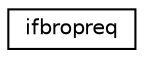 digraph G
{
  edge [fontname="Helvetica",fontsize="10",labelfontname="Helvetica",labelfontsize="10"];
  node [fontname="Helvetica",fontsize="10",shape=record];
  rankdir="LR";
  Node1 [label="ifbropreq",height=0.2,width=0.4,color="black", fillcolor="white", style="filled",URL="$structifbropreq.html"];
}
